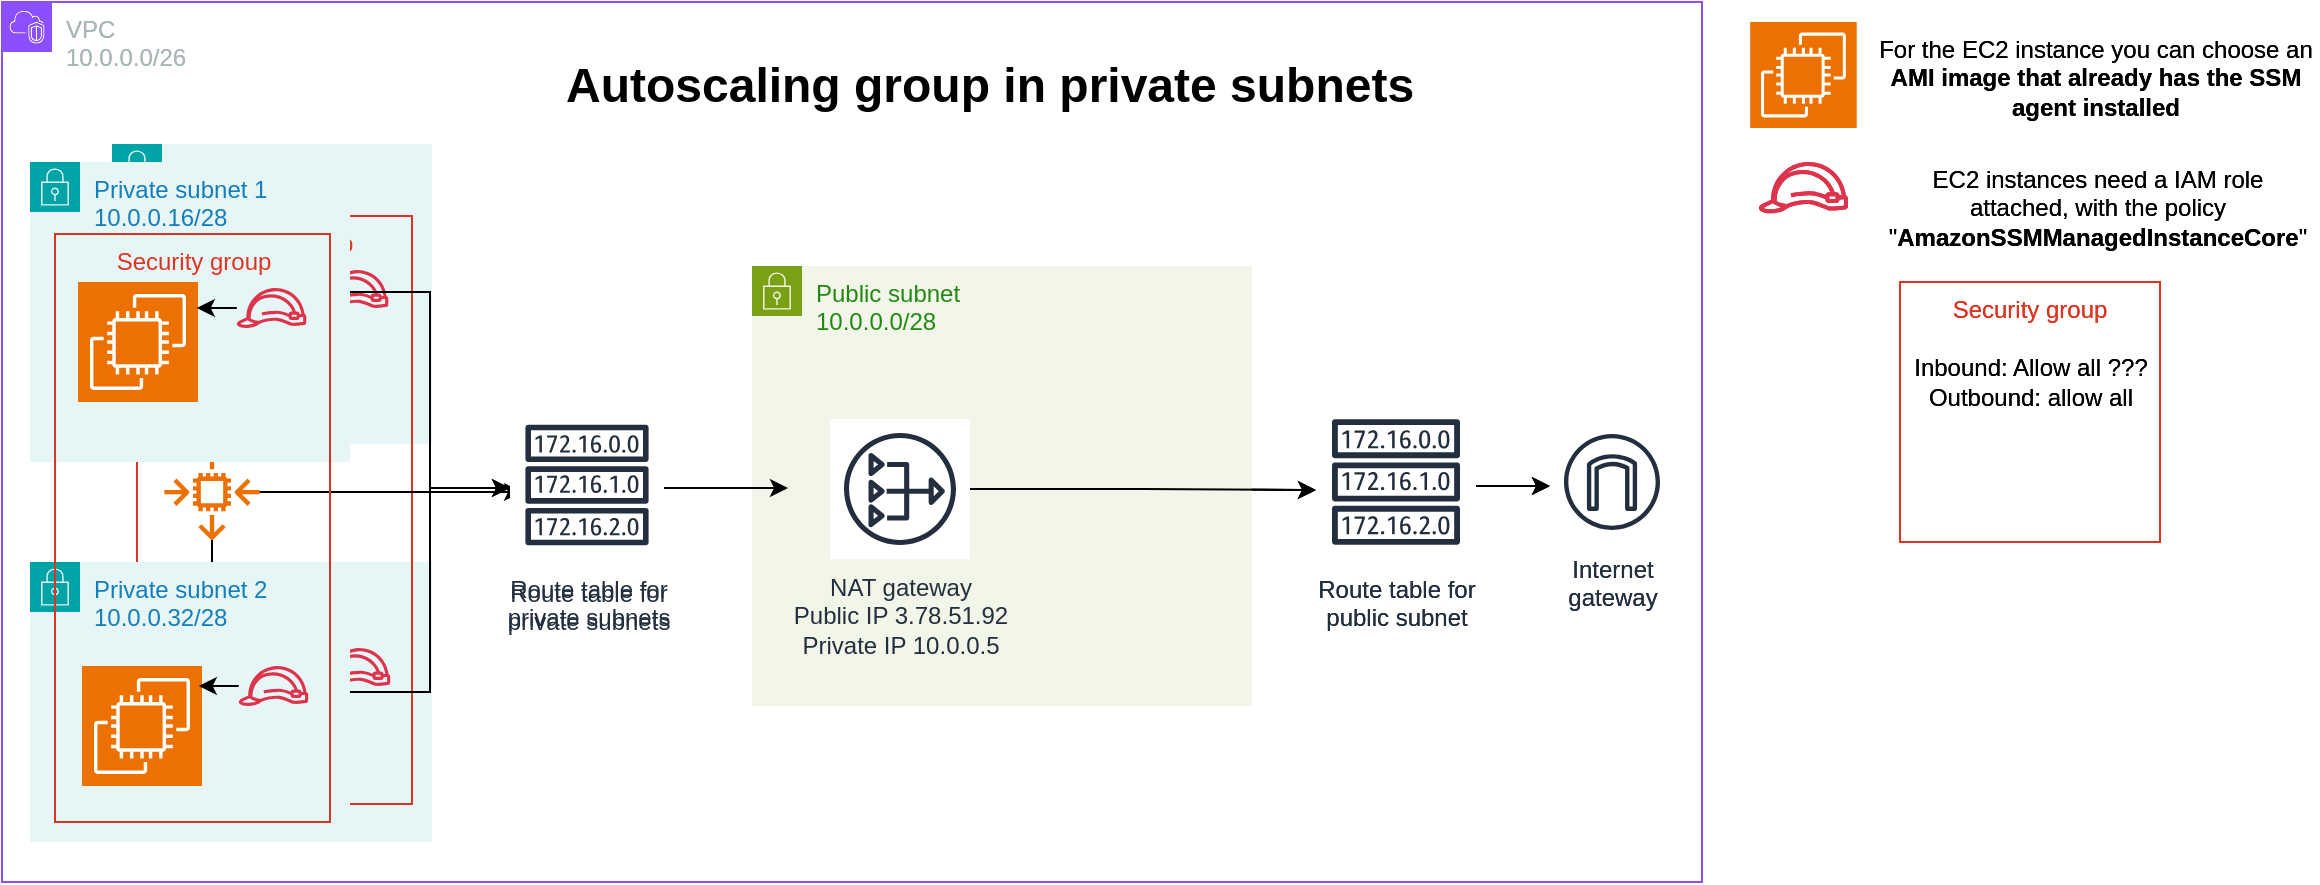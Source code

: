 <mxfile version="24.0.5" type="github">
  <diagram name="Page-1" id="GdwxHHWVY4ONJSW4Utfn">
    <mxGraphModel dx="1235" dy="634" grid="1" gridSize="10" guides="1" tooltips="1" connect="1" arrows="1" fold="1" page="1" pageScale="1" pageWidth="1169" pageHeight="1654" math="0" shadow="0">
      <root>
        <mxCell id="0" />
        <mxCell id="1" parent="0" />
        <mxCell id="uvZQzfDUZV-FZ5usibHW-2" value="VPC&lt;br&gt;10.0.0.0/26" style="points=[[0,0],[0.25,0],[0.5,0],[0.75,0],[1,0],[1,0.25],[1,0.5],[1,0.75],[1,1],[0.75,1],[0.5,1],[0.25,1],[0,1],[0,0.75],[0,0.5],[0,0.25]];outlineConnect=0;gradientColor=none;html=1;whiteSpace=wrap;fontSize=12;fontStyle=0;container=1;pointerEvents=0;collapsible=0;recursiveResize=0;shape=mxgraph.aws4.group;grIcon=mxgraph.aws4.group_vpc2;strokeColor=#8C4FFF;fillColor=none;verticalAlign=top;align=left;spacingLeft=30;fontColor=#AAB7B8;dashed=0;" parent="1" vertex="1">
          <mxGeometry x="10" y="40" width="850" height="440" as="geometry" />
        </mxCell>
        <object label="Private subnet 1&lt;br&gt;10.0.0.16/28" placeholders="1" sdfs="dfgdfg" id="uvZQzfDUZV-FZ5usibHW-3">
          <mxCell style="points=[[0,0],[0.25,0],[0.5,0],[0.75,0],[1,0],[1,0.25],[1,0.5],[1,0.75],[1,1],[0.75,1],[0.5,1],[0.25,1],[0,1],[0,0.75],[0,0.5],[0,0.25]];outlineConnect=0;gradientColor=none;html=1;whiteSpace=wrap;fontSize=12;fontStyle=0;container=1;pointerEvents=0;collapsible=0;recursiveResize=0;shape=mxgraph.aws4.group;grIcon=mxgraph.aws4.group_security_group;grStroke=0;strokeColor=#00A4A6;fillColor=#E6F6F7;verticalAlign=top;align=left;spacingLeft=30;fontColor=#147EBA;dashed=0;" parent="uvZQzfDUZV-FZ5usibHW-2" vertex="1">
            <mxGeometry x="55" y="71" width="160" height="150" as="geometry" />
          </mxCell>
        </object>
        <object label="" id="uvZQzfDUZV-FZ5usibHW-31">
          <mxCell style="sketch=0;points=[[0,0,0],[0.25,0,0],[0.5,0,0],[0.75,0,0],[1,0,0],[0,1,0],[0.25,1,0],[0.5,1,0],[0.75,1,0],[1,1,0],[0,0.25,0],[0,0.5,0],[0,0.75,0],[1,0.25,0],[1,0.5,0],[1,0.75,0]];outlineConnect=0;fontColor=#232F3E;fillColor=#ED7100;strokeColor=#ffffff;dashed=0;verticalLabelPosition=bottom;verticalAlign=top;align=center;html=1;fontSize=12;fontStyle=0;aspect=fixed;shape=mxgraph.aws4.resourceIcon;resIcon=mxgraph.aws4.ec2;" parent="uvZQzfDUZV-FZ5usibHW-3" vertex="1">
            <mxGeometry x="24" y="60" width="60" height="60" as="geometry" />
          </mxCell>
        </object>
        <mxCell id="uvZQzfDUZV-FZ5usibHW-4" value="Private subnet 2&lt;br&gt;10.0.0.32/28" style="points=[[0,0],[0.25,0],[0.5,0],[0.75,0],[1,0],[1,0.25],[1,0.5],[1,0.75],[1,1],[0.75,1],[0.5,1],[0.25,1],[0,1],[0,0.75],[0,0.5],[0,0.25]];outlineConnect=0;gradientColor=none;html=1;whiteSpace=wrap;fontSize=12;fontStyle=0;container=1;pointerEvents=0;collapsible=0;recursiveResize=0;shape=mxgraph.aws4.group;grIcon=mxgraph.aws4.group_security_group;grStroke=0;strokeColor=#00A4A6;fillColor=#E6F6F7;verticalAlign=top;align=left;spacingLeft=30;fontColor=#147EBA;dashed=0;" parent="uvZQzfDUZV-FZ5usibHW-2" vertex="1">
          <mxGeometry x="55" y="280" width="160" height="140" as="geometry" />
        </mxCell>
        <mxCell id="uvZQzfDUZV-FZ5usibHW-33" value="Security group" style="fillColor=none;strokeColor=#DD3522;verticalAlign=top;fontStyle=0;fontColor=#DD3522;whiteSpace=wrap;html=1;" parent="uvZQzfDUZV-FZ5usibHW-4" vertex="1">
          <mxGeometry x="12.5" y="-173" width="137.5" height="294" as="geometry" />
        </mxCell>
        <mxCell id="uvZQzfDUZV-FZ5usibHW-32" value="" style="sketch=0;points=[[0,0,0],[0.25,0,0],[0.5,0,0],[0.75,0,0],[1,0,0],[0,1,0],[0.25,1,0],[0.5,1,0],[0.75,1,0],[1,1,0],[0,0.25,0],[0,0.5,0],[0,0.75,0],[1,0.25,0],[1,0.5,0],[1,0.75,0]];outlineConnect=0;fontColor=#232F3E;fillColor=#ED7100;strokeColor=#ffffff;dashed=0;verticalLabelPosition=bottom;verticalAlign=top;align=center;html=1;fontSize=12;fontStyle=0;aspect=fixed;shape=mxgraph.aws4.resourceIcon;resIcon=mxgraph.aws4.ec2;" parent="uvZQzfDUZV-FZ5usibHW-4" vertex="1">
          <mxGeometry x="26" y="43" width="60" height="60" as="geometry" />
        </mxCell>
        <mxCell id="uvZQzfDUZV-FZ5usibHW-40" value="" style="edgeStyle=orthogonalEdgeStyle;rounded=0;orthogonalLoop=1;jettySize=auto;html=1;" parent="uvZQzfDUZV-FZ5usibHW-4" source="uvZQzfDUZV-FZ5usibHW-35" edge="1">
          <mxGeometry relative="1" as="geometry">
            <mxPoint x="84" y="53" as="targetPoint" />
          </mxGeometry>
        </mxCell>
        <mxCell id="uvZQzfDUZV-FZ5usibHW-35" value="" style="sketch=0;outlineConnect=0;fontColor=#232F3E;gradientColor=none;fillColor=#DD344C;strokeColor=none;dashed=0;verticalLabelPosition=bottom;verticalAlign=top;align=center;html=1;fontSize=12;fontStyle=0;aspect=fixed;pointerEvents=1;shape=mxgraph.aws4.role;" parent="uvZQzfDUZV-FZ5usibHW-4" vertex="1">
          <mxGeometry x="104" y="43" width="35.45" height="20" as="geometry" />
        </mxCell>
        <mxCell id="Y4bff-1Hk1Yyrk_qSNBb-4" value="" style="edgeStyle=orthogonalEdgeStyle;rounded=0;orthogonalLoop=1;jettySize=auto;html=1;entryX=0.399;entryY=-0.032;entryDx=0;entryDy=0;entryPerimeter=0;" edge="1" parent="uvZQzfDUZV-FZ5usibHW-4" source="Y4bff-1Hk1Yyrk_qSNBb-2" target="uvZQzfDUZV-FZ5usibHW-32">
          <mxGeometry relative="1" as="geometry" />
        </mxCell>
        <mxCell id="Y4bff-1Hk1Yyrk_qSNBb-2" value="" style="sketch=0;outlineConnect=0;fontColor=#232F3E;gradientColor=none;fillColor=#ED7100;strokeColor=none;dashed=0;verticalLabelPosition=bottom;verticalAlign=top;align=center;html=1;fontSize=12;fontStyle=0;aspect=fixed;pointerEvents=1;shape=mxgraph.aws4.auto_scaling2;" vertex="1" parent="uvZQzfDUZV-FZ5usibHW-4">
          <mxGeometry x="26" y="-59" width="48" height="48" as="geometry" />
        </mxCell>
        <mxCell id="uvZQzfDUZV-FZ5usibHW-8" value="Public subnet&lt;br&gt;10.0.0.0/28" style="points=[[0,0],[0.25,0],[0.5,0],[0.75,0],[1,0],[1,0.25],[1,0.5],[1,0.75],[1,1],[0.75,1],[0.5,1],[0.25,1],[0,1],[0,0.75],[0,0.5],[0,0.25]];outlineConnect=0;gradientColor=none;html=1;whiteSpace=wrap;fontSize=12;fontStyle=0;container=1;pointerEvents=0;collapsible=0;recursiveResize=0;shape=mxgraph.aws4.group;grIcon=mxgraph.aws4.group_security_group;grStroke=0;strokeColor=#7AA116;fillColor=#F2F6E8;verticalAlign=top;align=left;spacingLeft=30;fontColor=#248814;dashed=0;" parent="uvZQzfDUZV-FZ5usibHW-2" vertex="1">
          <mxGeometry x="375" y="132" width="250" height="220" as="geometry" />
        </mxCell>
        <mxCell id="uvZQzfDUZV-FZ5usibHW-19" value="NAT gateway&lt;br&gt;Public IP 3.78.51.92&lt;br&gt;Private IP 10.0.0.5" style="sketch=0;outlineConnect=0;fontColor=#232F3E;gradientColor=none;strokeColor=#232F3E;fillColor=#ffffff;dashed=0;verticalLabelPosition=bottom;verticalAlign=top;align=center;html=1;fontSize=12;fontStyle=0;aspect=fixed;shape=mxgraph.aws4.resourceIcon;resIcon=mxgraph.aws4.nat_gateway;" parent="uvZQzfDUZV-FZ5usibHW-8" vertex="1">
          <mxGeometry x="39" y="76.5" width="70" height="70" as="geometry" />
        </mxCell>
        <mxCell id="uvZQzfDUZV-FZ5usibHW-23" value="" style="edgeStyle=orthogonalEdgeStyle;rounded=0;orthogonalLoop=1;jettySize=auto;html=1;" parent="uvZQzfDUZV-FZ5usibHW-2" edge="1">
          <mxGeometry relative="1" as="geometry">
            <mxPoint x="283" y="241" as="sourcePoint" />
            <mxPoint x="393" y="243" as="targetPoint" />
            <Array as="points">
              <mxPoint x="283" y="243" />
            </Array>
          </mxGeometry>
        </mxCell>
        <mxCell id="uvZQzfDUZV-FZ5usibHW-9" value="Route table for &lt;br&gt;private subnets" style="sketch=0;outlineConnect=0;fontColor=#232F3E;gradientColor=none;strokeColor=#232F3E;fillColor=#ffffff;dashed=0;verticalLabelPosition=bottom;verticalAlign=top;align=center;html=1;fontSize=12;fontStyle=0;aspect=fixed;shape=mxgraph.aws4.resourceIcon;resIcon=mxgraph.aws4.route_table;" parent="uvZQzfDUZV-FZ5usibHW-2" vertex="1">
          <mxGeometry x="254" y="205" width="77" height="77" as="geometry" />
        </mxCell>
        <mxCell id="uvZQzfDUZV-FZ5usibHW-29" style="edgeStyle=orthogonalEdgeStyle;rounded=0;orthogonalLoop=1;jettySize=auto;html=1;" parent="uvZQzfDUZV-FZ5usibHW-2" edge="1">
          <mxGeometry relative="1" as="geometry">
            <mxPoint x="737" y="242" as="sourcePoint" />
            <mxPoint x="774" y="242" as="targetPoint" />
          </mxGeometry>
        </mxCell>
        <mxCell id="uvZQzfDUZV-FZ5usibHW-25" value="Route table for &lt;br&gt;public subnet" style="sketch=0;outlineConnect=0;fontColor=#232F3E;gradientColor=none;strokeColor=#232F3E;fillColor=#ffffff;dashed=0;verticalLabelPosition=bottom;verticalAlign=top;align=center;html=1;fontSize=12;fontStyle=0;aspect=fixed;shape=mxgraph.aws4.resourceIcon;resIcon=mxgraph.aws4.route_table;" parent="uvZQzfDUZV-FZ5usibHW-2" vertex="1">
          <mxGeometry x="657" y="200" width="80" height="80" as="geometry" />
        </mxCell>
        <mxCell id="uvZQzfDUZV-FZ5usibHW-27" style="edgeStyle=orthogonalEdgeStyle;rounded=0;orthogonalLoop=1;jettySize=auto;html=1;entryX=0;entryY=0.55;entryDx=0;entryDy=0;entryPerimeter=0;" parent="uvZQzfDUZV-FZ5usibHW-2" source="uvZQzfDUZV-FZ5usibHW-19" target="uvZQzfDUZV-FZ5usibHW-25" edge="1">
          <mxGeometry relative="1" as="geometry" />
        </mxCell>
        <mxCell id="uvZQzfDUZV-FZ5usibHW-30" value="Internet&#xa;gateway" style="sketch=0;outlineConnect=0;fontColor=#232F3E;gradientColor=none;strokeColor=#232F3E;fillColor=#ffffff;dashed=0;verticalLabelPosition=bottom;verticalAlign=top;align=center;html=1;fontSize=12;fontStyle=0;aspect=fixed;shape=mxgraph.aws4.resourceIcon;resIcon=mxgraph.aws4.internet_gateway;" parent="uvZQzfDUZV-FZ5usibHW-2" vertex="1">
          <mxGeometry x="775" y="210" width="60" height="60" as="geometry" />
        </mxCell>
        <mxCell id="uvZQzfDUZV-FZ5usibHW-37" value="" style="sketch=0;outlineConnect=0;fontColor=#232F3E;gradientColor=none;fillColor=#DD344C;strokeColor=none;dashed=0;verticalLabelPosition=bottom;verticalAlign=top;align=center;html=1;fontSize=12;fontStyle=0;aspect=fixed;pointerEvents=1;shape=mxgraph.aws4.role;" parent="uvZQzfDUZV-FZ5usibHW-2" vertex="1">
          <mxGeometry x="878" y="80" width="45.45" height="25.64" as="geometry" />
        </mxCell>
        <mxCell id="uvZQzfDUZV-FZ5usibHW-38" value="EC2 instances need a IAM role attached, with the policy &quot;&lt;b&gt;AmazonSSMManagedInstanceCore&lt;/b&gt;&quot;" style="text;html=1;align=center;verticalAlign=middle;whiteSpace=wrap;rounded=0;" parent="uvZQzfDUZV-FZ5usibHW-2" vertex="1">
          <mxGeometry x="938" y="75" width="220" height="55" as="geometry" />
        </mxCell>
        <mxCell id="uvZQzfDUZV-FZ5usibHW-41" value="Security group" style="fillColor=none;strokeColor=#DD3522;verticalAlign=top;fontStyle=0;fontColor=#DD3522;whiteSpace=wrap;html=1;" parent="uvZQzfDUZV-FZ5usibHW-2" vertex="1">
          <mxGeometry x="949" y="140" width="130" height="130" as="geometry" />
        </mxCell>
        <mxCell id="uvZQzfDUZV-FZ5usibHW-42" value="Inbound: Allow all ???&lt;br&gt;Outbound: allow all" style="text;html=1;align=center;verticalAlign=middle;whiteSpace=wrap;rounded=0;" parent="uvZQzfDUZV-FZ5usibHW-2" vertex="1">
          <mxGeometry x="949" y="170" width="131" height="40" as="geometry" />
        </mxCell>
        <mxCell id="uvZQzfDUZV-FZ5usibHW-43" value="" style="sketch=0;points=[[0,0,0],[0.25,0,0],[0.5,0,0],[0.75,0,0],[1,0,0],[0,1,0],[0.25,1,0],[0.5,1,0],[0.75,1,0],[1,1,0],[0,0.25,0],[0,0.5,0],[0,0.75,0],[1,0.25,0],[1,0.5,0],[1,0.75,0]];outlineConnect=0;fontColor=#232F3E;fillColor=#ED7100;strokeColor=#ffffff;dashed=0;verticalLabelPosition=bottom;verticalAlign=top;align=center;html=1;fontSize=12;fontStyle=0;aspect=fixed;shape=mxgraph.aws4.resourceIcon;resIcon=mxgraph.aws4.ec2;" parent="uvZQzfDUZV-FZ5usibHW-2" vertex="1">
          <mxGeometry x="874.22" y="10" width="53" height="53" as="geometry" />
        </mxCell>
        <mxCell id="uvZQzfDUZV-FZ5usibHW-44" value="For the EC2 instance you can choose an &lt;b&gt;AMI image that already has the SSM agent installed&lt;/b&gt;" style="text;html=1;align=center;verticalAlign=middle;whiteSpace=wrap;rounded=0;" parent="uvZQzfDUZV-FZ5usibHW-2" vertex="1">
          <mxGeometry x="937" y="10" width="220" height="55" as="geometry" />
        </mxCell>
        <mxCell id="Y4bff-1Hk1Yyrk_qSNBb-3" value="" style="edgeStyle=orthogonalEdgeStyle;rounded=0;orthogonalLoop=1;jettySize=auto;html=1;" edge="1" parent="uvZQzfDUZV-FZ5usibHW-2" source="Y4bff-1Hk1Yyrk_qSNBb-2">
          <mxGeometry relative="1" as="geometry">
            <mxPoint x="105" y="191" as="targetPoint" />
          </mxGeometry>
        </mxCell>
        <mxCell id="Y4bff-1Hk1Yyrk_qSNBb-6" style="edgeStyle=orthogonalEdgeStyle;rounded=0;orthogonalLoop=1;jettySize=auto;html=1;" edge="1" parent="uvZQzfDUZV-FZ5usibHW-2" source="Y4bff-1Hk1Yyrk_qSNBb-2">
          <mxGeometry relative="1" as="geometry">
            <mxPoint x="260" y="245" as="targetPoint" />
            <Array as="points">
              <mxPoint x="260" y="245" />
            </Array>
          </mxGeometry>
        </mxCell>
        <mxCell id="Y4bff-1Hk1Yyrk_qSNBb-9" value="&lt;h1 style=&quot;margin-top: 0px;&quot;&gt;Autoscaling group in private subnets&lt;br&gt;&lt;/h1&gt;&lt;p&gt;&lt;br&gt;&lt;/p&gt;" style="text;html=1;whiteSpace=wrap;overflow=hidden;rounded=0;" vertex="1" parent="uvZQzfDUZV-FZ5usibHW-2">
          <mxGeometry x="280" y="21" width="440" height="50" as="geometry" />
        </mxCell>
        <mxCell id="uvZQzfDUZV-FZ5usibHW-39" value="" style="edgeStyle=orthogonalEdgeStyle;rounded=0;orthogonalLoop=1;jettySize=auto;html=1;" parent="1" source="uvZQzfDUZV-FZ5usibHW-34" edge="1">
          <mxGeometry relative="1" as="geometry">
            <mxPoint x="148" y="184" as="targetPoint" />
            <Array as="points" />
          </mxGeometry>
        </mxCell>
        <mxCell id="uvZQzfDUZV-FZ5usibHW-34" value="" style="sketch=0;outlineConnect=0;fontColor=#232F3E;gradientColor=none;fillColor=#DD344C;strokeColor=none;dashed=0;verticalLabelPosition=bottom;verticalAlign=top;align=center;html=1;fontSize=12;fontStyle=0;aspect=fixed;pointerEvents=1;shape=mxgraph.aws4.role;" parent="1" vertex="1">
          <mxGeometry x="168.05" y="174" width="35.45" height="20" as="geometry" />
        </mxCell>
        <mxCell id="Y4bff-1Hk1Yyrk_qSNBb-10" value="VPC&lt;br&gt;10.0.0.0/26" style="points=[[0,0],[0.25,0],[0.5,0],[0.75,0],[1,0],[1,0.25],[1,0.5],[1,0.75],[1,1],[0.75,1],[0.5,1],[0.25,1],[0,1],[0,0.75],[0,0.5],[0,0.25]];outlineConnect=0;gradientColor=none;html=1;whiteSpace=wrap;fontSize=12;fontStyle=0;container=1;pointerEvents=0;collapsible=0;recursiveResize=0;shape=mxgraph.aws4.group;grIcon=mxgraph.aws4.group_vpc2;strokeColor=#8C4FFF;fillColor=none;verticalAlign=top;align=left;spacingLeft=30;fontColor=#AAB7B8;dashed=0;" vertex="1" parent="1">
          <mxGeometry x="10" y="40" width="850" height="440" as="geometry" />
        </mxCell>
        <object label="Private subnet 1&lt;br&gt;10.0.0.16/28" placeholders="1" sdfs="dfgdfg" id="Y4bff-1Hk1Yyrk_qSNBb-11">
          <mxCell style="points=[[0,0],[0.25,0],[0.5,0],[0.75,0],[1,0],[1,0.25],[1,0.5],[1,0.75],[1,1],[0.75,1],[0.5,1],[0.25,1],[0,1],[0,0.75],[0,0.5],[0,0.25]];outlineConnect=0;gradientColor=none;html=1;whiteSpace=wrap;fontSize=12;fontStyle=0;container=1;pointerEvents=0;collapsible=0;recursiveResize=0;shape=mxgraph.aws4.group;grIcon=mxgraph.aws4.group_security_group;grStroke=0;strokeColor=#00A4A6;fillColor=#E6F6F7;verticalAlign=top;align=left;spacingLeft=30;fontColor=#147EBA;dashed=0;" vertex="1" parent="Y4bff-1Hk1Yyrk_qSNBb-10">
            <mxGeometry x="14" y="80" width="160" height="150" as="geometry" />
          </mxCell>
        </object>
        <object label="" id="Y4bff-1Hk1Yyrk_qSNBb-12">
          <mxCell style="sketch=0;points=[[0,0,0],[0.25,0,0],[0.5,0,0],[0.75,0,0],[1,0,0],[0,1,0],[0.25,1,0],[0.5,1,0],[0.75,1,0],[1,1,0],[0,0.25,0],[0,0.5,0],[0,0.75,0],[1,0.25,0],[1,0.5,0],[1,0.75,0]];outlineConnect=0;fontColor=#232F3E;fillColor=#ED7100;strokeColor=#ffffff;dashed=0;verticalLabelPosition=bottom;verticalAlign=top;align=center;html=1;fontSize=12;fontStyle=0;aspect=fixed;shape=mxgraph.aws4.resourceIcon;resIcon=mxgraph.aws4.ec2;" vertex="1" parent="Y4bff-1Hk1Yyrk_qSNBb-11">
            <mxGeometry x="24" y="60" width="60" height="60" as="geometry" />
          </mxCell>
        </object>
        <mxCell id="Y4bff-1Hk1Yyrk_qSNBb-13" value="Public subnet&lt;br&gt;10.0.0.0/28" style="points=[[0,0],[0.25,0],[0.5,0],[0.75,0],[1,0],[1,0.25],[1,0.5],[1,0.75],[1,1],[0.75,1],[0.5,1],[0.25,1],[0,1],[0,0.75],[0,0.5],[0,0.25]];outlineConnect=0;gradientColor=none;html=1;whiteSpace=wrap;fontSize=12;fontStyle=0;container=1;pointerEvents=0;collapsible=0;recursiveResize=0;shape=mxgraph.aws4.group;grIcon=mxgraph.aws4.group_security_group;grStroke=0;strokeColor=#7AA116;fillColor=#F2F6E8;verticalAlign=top;align=left;spacingLeft=30;fontColor=#248814;dashed=0;" vertex="1" parent="Y4bff-1Hk1Yyrk_qSNBb-10">
          <mxGeometry x="375" y="132" width="250" height="220" as="geometry" />
        </mxCell>
        <mxCell id="Y4bff-1Hk1Yyrk_qSNBb-14" value="NAT gateway&lt;br&gt;Public IP 3.78.51.92&lt;br&gt;Private IP 10.0.0.5" style="sketch=0;outlineConnect=0;fontColor=#232F3E;gradientColor=none;strokeColor=#232F3E;fillColor=#ffffff;dashed=0;verticalLabelPosition=bottom;verticalAlign=top;align=center;html=1;fontSize=12;fontStyle=0;aspect=fixed;shape=mxgraph.aws4.resourceIcon;resIcon=mxgraph.aws4.nat_gateway;" vertex="1" parent="Y4bff-1Hk1Yyrk_qSNBb-13">
          <mxGeometry x="39" y="76.5" width="70" height="70" as="geometry" />
        </mxCell>
        <mxCell id="Y4bff-1Hk1Yyrk_qSNBb-15" style="edgeStyle=orthogonalEdgeStyle;rounded=0;orthogonalLoop=1;jettySize=auto;html=1;" edge="1" parent="Y4bff-1Hk1Yyrk_qSNBb-10" source="Y4bff-1Hk1Yyrk_qSNBb-11" target="Y4bff-1Hk1Yyrk_qSNBb-18">
          <mxGeometry relative="1" as="geometry">
            <Array as="points">
              <mxPoint x="214" y="145" />
              <mxPoint x="214" y="243" />
            </Array>
          </mxGeometry>
        </mxCell>
        <mxCell id="Y4bff-1Hk1Yyrk_qSNBb-16" style="edgeStyle=orthogonalEdgeStyle;rounded=0;orthogonalLoop=1;jettySize=auto;html=1;" edge="1" parent="Y4bff-1Hk1Yyrk_qSNBb-10" target="Y4bff-1Hk1Yyrk_qSNBb-18">
          <mxGeometry relative="1" as="geometry">
            <mxPoint x="174" y="345" as="sourcePoint" />
            <Array as="points">
              <mxPoint x="214" y="345" />
              <mxPoint x="214" y="243" />
            </Array>
          </mxGeometry>
        </mxCell>
        <mxCell id="Y4bff-1Hk1Yyrk_qSNBb-17" value="" style="edgeStyle=orthogonalEdgeStyle;rounded=0;orthogonalLoop=1;jettySize=auto;html=1;" edge="1" parent="Y4bff-1Hk1Yyrk_qSNBb-10">
          <mxGeometry relative="1" as="geometry">
            <mxPoint x="283" y="241" as="sourcePoint" />
            <mxPoint x="393" y="243" as="targetPoint" />
            <Array as="points">
              <mxPoint x="283" y="243" />
            </Array>
          </mxGeometry>
        </mxCell>
        <mxCell id="Y4bff-1Hk1Yyrk_qSNBb-18" value="Route table for &lt;br&gt;private subnets" style="sketch=0;outlineConnect=0;fontColor=#232F3E;gradientColor=none;strokeColor=#232F3E;fillColor=#ffffff;dashed=0;verticalLabelPosition=bottom;verticalAlign=top;align=center;html=1;fontSize=12;fontStyle=0;aspect=fixed;shape=mxgraph.aws4.resourceIcon;resIcon=mxgraph.aws4.route_table;" vertex="1" parent="Y4bff-1Hk1Yyrk_qSNBb-10">
          <mxGeometry x="254" y="203" width="77" height="77" as="geometry" />
        </mxCell>
        <mxCell id="Y4bff-1Hk1Yyrk_qSNBb-19" style="edgeStyle=orthogonalEdgeStyle;rounded=0;orthogonalLoop=1;jettySize=auto;html=1;" edge="1" parent="Y4bff-1Hk1Yyrk_qSNBb-10">
          <mxGeometry relative="1" as="geometry">
            <mxPoint x="737" y="242" as="sourcePoint" />
            <mxPoint x="774" y="242" as="targetPoint" />
          </mxGeometry>
        </mxCell>
        <mxCell id="Y4bff-1Hk1Yyrk_qSNBb-20" value="Route table for &lt;br&gt;public subnet" style="sketch=0;outlineConnect=0;fontColor=#232F3E;gradientColor=none;strokeColor=#232F3E;fillColor=#ffffff;dashed=0;verticalLabelPosition=bottom;verticalAlign=top;align=center;html=1;fontSize=12;fontStyle=0;aspect=fixed;shape=mxgraph.aws4.resourceIcon;resIcon=mxgraph.aws4.route_table;" vertex="1" parent="Y4bff-1Hk1Yyrk_qSNBb-10">
          <mxGeometry x="657" y="200" width="80" height="80" as="geometry" />
        </mxCell>
        <mxCell id="Y4bff-1Hk1Yyrk_qSNBb-21" style="edgeStyle=orthogonalEdgeStyle;rounded=0;orthogonalLoop=1;jettySize=auto;html=1;entryX=0;entryY=0.55;entryDx=0;entryDy=0;entryPerimeter=0;" edge="1" parent="Y4bff-1Hk1Yyrk_qSNBb-10" source="Y4bff-1Hk1Yyrk_qSNBb-14" target="Y4bff-1Hk1Yyrk_qSNBb-20">
          <mxGeometry relative="1" as="geometry" />
        </mxCell>
        <mxCell id="Y4bff-1Hk1Yyrk_qSNBb-22" value="Internet&#xa;gateway" style="sketch=0;outlineConnect=0;fontColor=#232F3E;gradientColor=none;strokeColor=#232F3E;fillColor=#ffffff;dashed=0;verticalLabelPosition=bottom;verticalAlign=top;align=center;html=1;fontSize=12;fontStyle=0;aspect=fixed;shape=mxgraph.aws4.resourceIcon;resIcon=mxgraph.aws4.internet_gateway;" vertex="1" parent="Y4bff-1Hk1Yyrk_qSNBb-10">
          <mxGeometry x="775" y="210" width="60" height="60" as="geometry" />
        </mxCell>
        <mxCell id="Y4bff-1Hk1Yyrk_qSNBb-23" value="" style="sketch=0;outlineConnect=0;fontColor=#232F3E;gradientColor=none;fillColor=#DD344C;strokeColor=none;dashed=0;verticalLabelPosition=bottom;verticalAlign=top;align=center;html=1;fontSize=12;fontStyle=0;aspect=fixed;pointerEvents=1;shape=mxgraph.aws4.role;" vertex="1" parent="Y4bff-1Hk1Yyrk_qSNBb-10">
          <mxGeometry x="878" y="80" width="45.45" height="25.64" as="geometry" />
        </mxCell>
        <mxCell id="Y4bff-1Hk1Yyrk_qSNBb-24" value="EC2 instances need a IAM role attached, with the policy &quot;&lt;b&gt;AmazonSSMManagedInstanceCore&lt;/b&gt;&quot;" style="text;html=1;align=center;verticalAlign=middle;whiteSpace=wrap;rounded=0;" vertex="1" parent="Y4bff-1Hk1Yyrk_qSNBb-10">
          <mxGeometry x="938" y="75" width="220" height="55" as="geometry" />
        </mxCell>
        <mxCell id="Y4bff-1Hk1Yyrk_qSNBb-25" value="Private subnet 2&lt;br&gt;10.0.0.32/28" style="points=[[0,0],[0.25,0],[0.5,0],[0.75,0],[1,0],[1,0.25],[1,0.5],[1,0.75],[1,1],[0.75,1],[0.5,1],[0.25,1],[0,1],[0,0.75],[0,0.5],[0,0.25]];outlineConnect=0;gradientColor=none;html=1;whiteSpace=wrap;fontSize=12;fontStyle=0;container=1;pointerEvents=0;collapsible=0;recursiveResize=0;shape=mxgraph.aws4.group;grIcon=mxgraph.aws4.group_security_group;grStroke=0;strokeColor=#00A4A6;fillColor=#E6F6F7;verticalAlign=top;align=left;spacingLeft=30;fontColor=#147EBA;dashed=0;" vertex="1" parent="Y4bff-1Hk1Yyrk_qSNBb-10">
          <mxGeometry x="14" y="280" width="160" height="140" as="geometry" />
        </mxCell>
        <mxCell id="Y4bff-1Hk1Yyrk_qSNBb-26" value="Security group" style="fillColor=none;strokeColor=#DD3522;verticalAlign=top;fontStyle=0;fontColor=#DD3522;whiteSpace=wrap;html=1;" vertex="1" parent="Y4bff-1Hk1Yyrk_qSNBb-25">
          <mxGeometry x="12.5" y="-164" width="137.5" height="294" as="geometry" />
        </mxCell>
        <mxCell id="Y4bff-1Hk1Yyrk_qSNBb-27" value="" style="sketch=0;points=[[0,0,0],[0.25,0,0],[0.5,0,0],[0.75,0,0],[1,0,0],[0,1,0],[0.25,1,0],[0.5,1,0],[0.75,1,0],[1,1,0],[0,0.25,0],[0,0.5,0],[0,0.75,0],[1,0.25,0],[1,0.5,0],[1,0.75,0]];outlineConnect=0;fontColor=#232F3E;fillColor=#ED7100;strokeColor=#ffffff;dashed=0;verticalLabelPosition=bottom;verticalAlign=top;align=center;html=1;fontSize=12;fontStyle=0;aspect=fixed;shape=mxgraph.aws4.resourceIcon;resIcon=mxgraph.aws4.ec2;" vertex="1" parent="Y4bff-1Hk1Yyrk_qSNBb-25">
          <mxGeometry x="26" y="52" width="60" height="60" as="geometry" />
        </mxCell>
        <mxCell id="Y4bff-1Hk1Yyrk_qSNBb-28" value="" style="edgeStyle=orthogonalEdgeStyle;rounded=0;orthogonalLoop=1;jettySize=auto;html=1;" edge="1" parent="Y4bff-1Hk1Yyrk_qSNBb-25" source="Y4bff-1Hk1Yyrk_qSNBb-29">
          <mxGeometry relative="1" as="geometry">
            <mxPoint x="84" y="62" as="targetPoint" />
          </mxGeometry>
        </mxCell>
        <mxCell id="Y4bff-1Hk1Yyrk_qSNBb-29" value="" style="sketch=0;outlineConnect=0;fontColor=#232F3E;gradientColor=none;fillColor=#DD344C;strokeColor=none;dashed=0;verticalLabelPosition=bottom;verticalAlign=top;align=center;html=1;fontSize=12;fontStyle=0;aspect=fixed;pointerEvents=1;shape=mxgraph.aws4.role;" vertex="1" parent="Y4bff-1Hk1Yyrk_qSNBb-25">
          <mxGeometry x="104" y="52" width="35.45" height="20" as="geometry" />
        </mxCell>
        <mxCell id="Y4bff-1Hk1Yyrk_qSNBb-30" value="Security group" style="fillColor=none;strokeColor=#DD3522;verticalAlign=top;fontStyle=0;fontColor=#DD3522;whiteSpace=wrap;html=1;" vertex="1" parent="Y4bff-1Hk1Yyrk_qSNBb-10">
          <mxGeometry x="949" y="140" width="130" height="130" as="geometry" />
        </mxCell>
        <mxCell id="Y4bff-1Hk1Yyrk_qSNBb-31" value="Inbound: Allow all ???&lt;br&gt;Outbound: allow all" style="text;html=1;align=center;verticalAlign=middle;whiteSpace=wrap;rounded=0;" vertex="1" parent="Y4bff-1Hk1Yyrk_qSNBb-10">
          <mxGeometry x="949" y="170" width="131" height="40" as="geometry" />
        </mxCell>
        <mxCell id="Y4bff-1Hk1Yyrk_qSNBb-32" value="" style="sketch=0;points=[[0,0,0],[0.25,0,0],[0.5,0,0],[0.75,0,0],[1,0,0],[0,1,0],[0.25,1,0],[0.5,1,0],[0.75,1,0],[1,1,0],[0,0.25,0],[0,0.5,0],[0,0.75,0],[1,0.25,0],[1,0.5,0],[1,0.75,0]];outlineConnect=0;fontColor=#232F3E;fillColor=#ED7100;strokeColor=#ffffff;dashed=0;verticalLabelPosition=bottom;verticalAlign=top;align=center;html=1;fontSize=12;fontStyle=0;aspect=fixed;shape=mxgraph.aws4.resourceIcon;resIcon=mxgraph.aws4.ec2;" vertex="1" parent="Y4bff-1Hk1Yyrk_qSNBb-10">
          <mxGeometry x="874.22" y="10" width="53" height="53" as="geometry" />
        </mxCell>
        <mxCell id="Y4bff-1Hk1Yyrk_qSNBb-33" value="For the EC2 instance you can choose an &lt;b&gt;AMI image that already has the SSM agent installed&lt;/b&gt;" style="text;html=1;align=center;verticalAlign=middle;whiteSpace=wrap;rounded=0;" vertex="1" parent="Y4bff-1Hk1Yyrk_qSNBb-10">
          <mxGeometry x="937" y="10" width="220" height="55" as="geometry" />
        </mxCell>
        <mxCell id="Y4bff-1Hk1Yyrk_qSNBb-34" value="" style="edgeStyle=orthogonalEdgeStyle;rounded=0;orthogonalLoop=1;jettySize=auto;html=1;" edge="1" parent="1" source="Y4bff-1Hk1Yyrk_qSNBb-35">
          <mxGeometry relative="1" as="geometry">
            <mxPoint x="107" y="193" as="targetPoint" />
            <Array as="points" />
          </mxGeometry>
        </mxCell>
        <mxCell id="Y4bff-1Hk1Yyrk_qSNBb-35" value="" style="sketch=0;outlineConnect=0;fontColor=#232F3E;gradientColor=none;fillColor=#DD344C;strokeColor=none;dashed=0;verticalLabelPosition=bottom;verticalAlign=top;align=center;html=1;fontSize=12;fontStyle=0;aspect=fixed;pointerEvents=1;shape=mxgraph.aws4.role;" vertex="1" parent="1">
          <mxGeometry x="127.05" y="183" width="35.45" height="20" as="geometry" />
        </mxCell>
      </root>
    </mxGraphModel>
  </diagram>
</mxfile>
